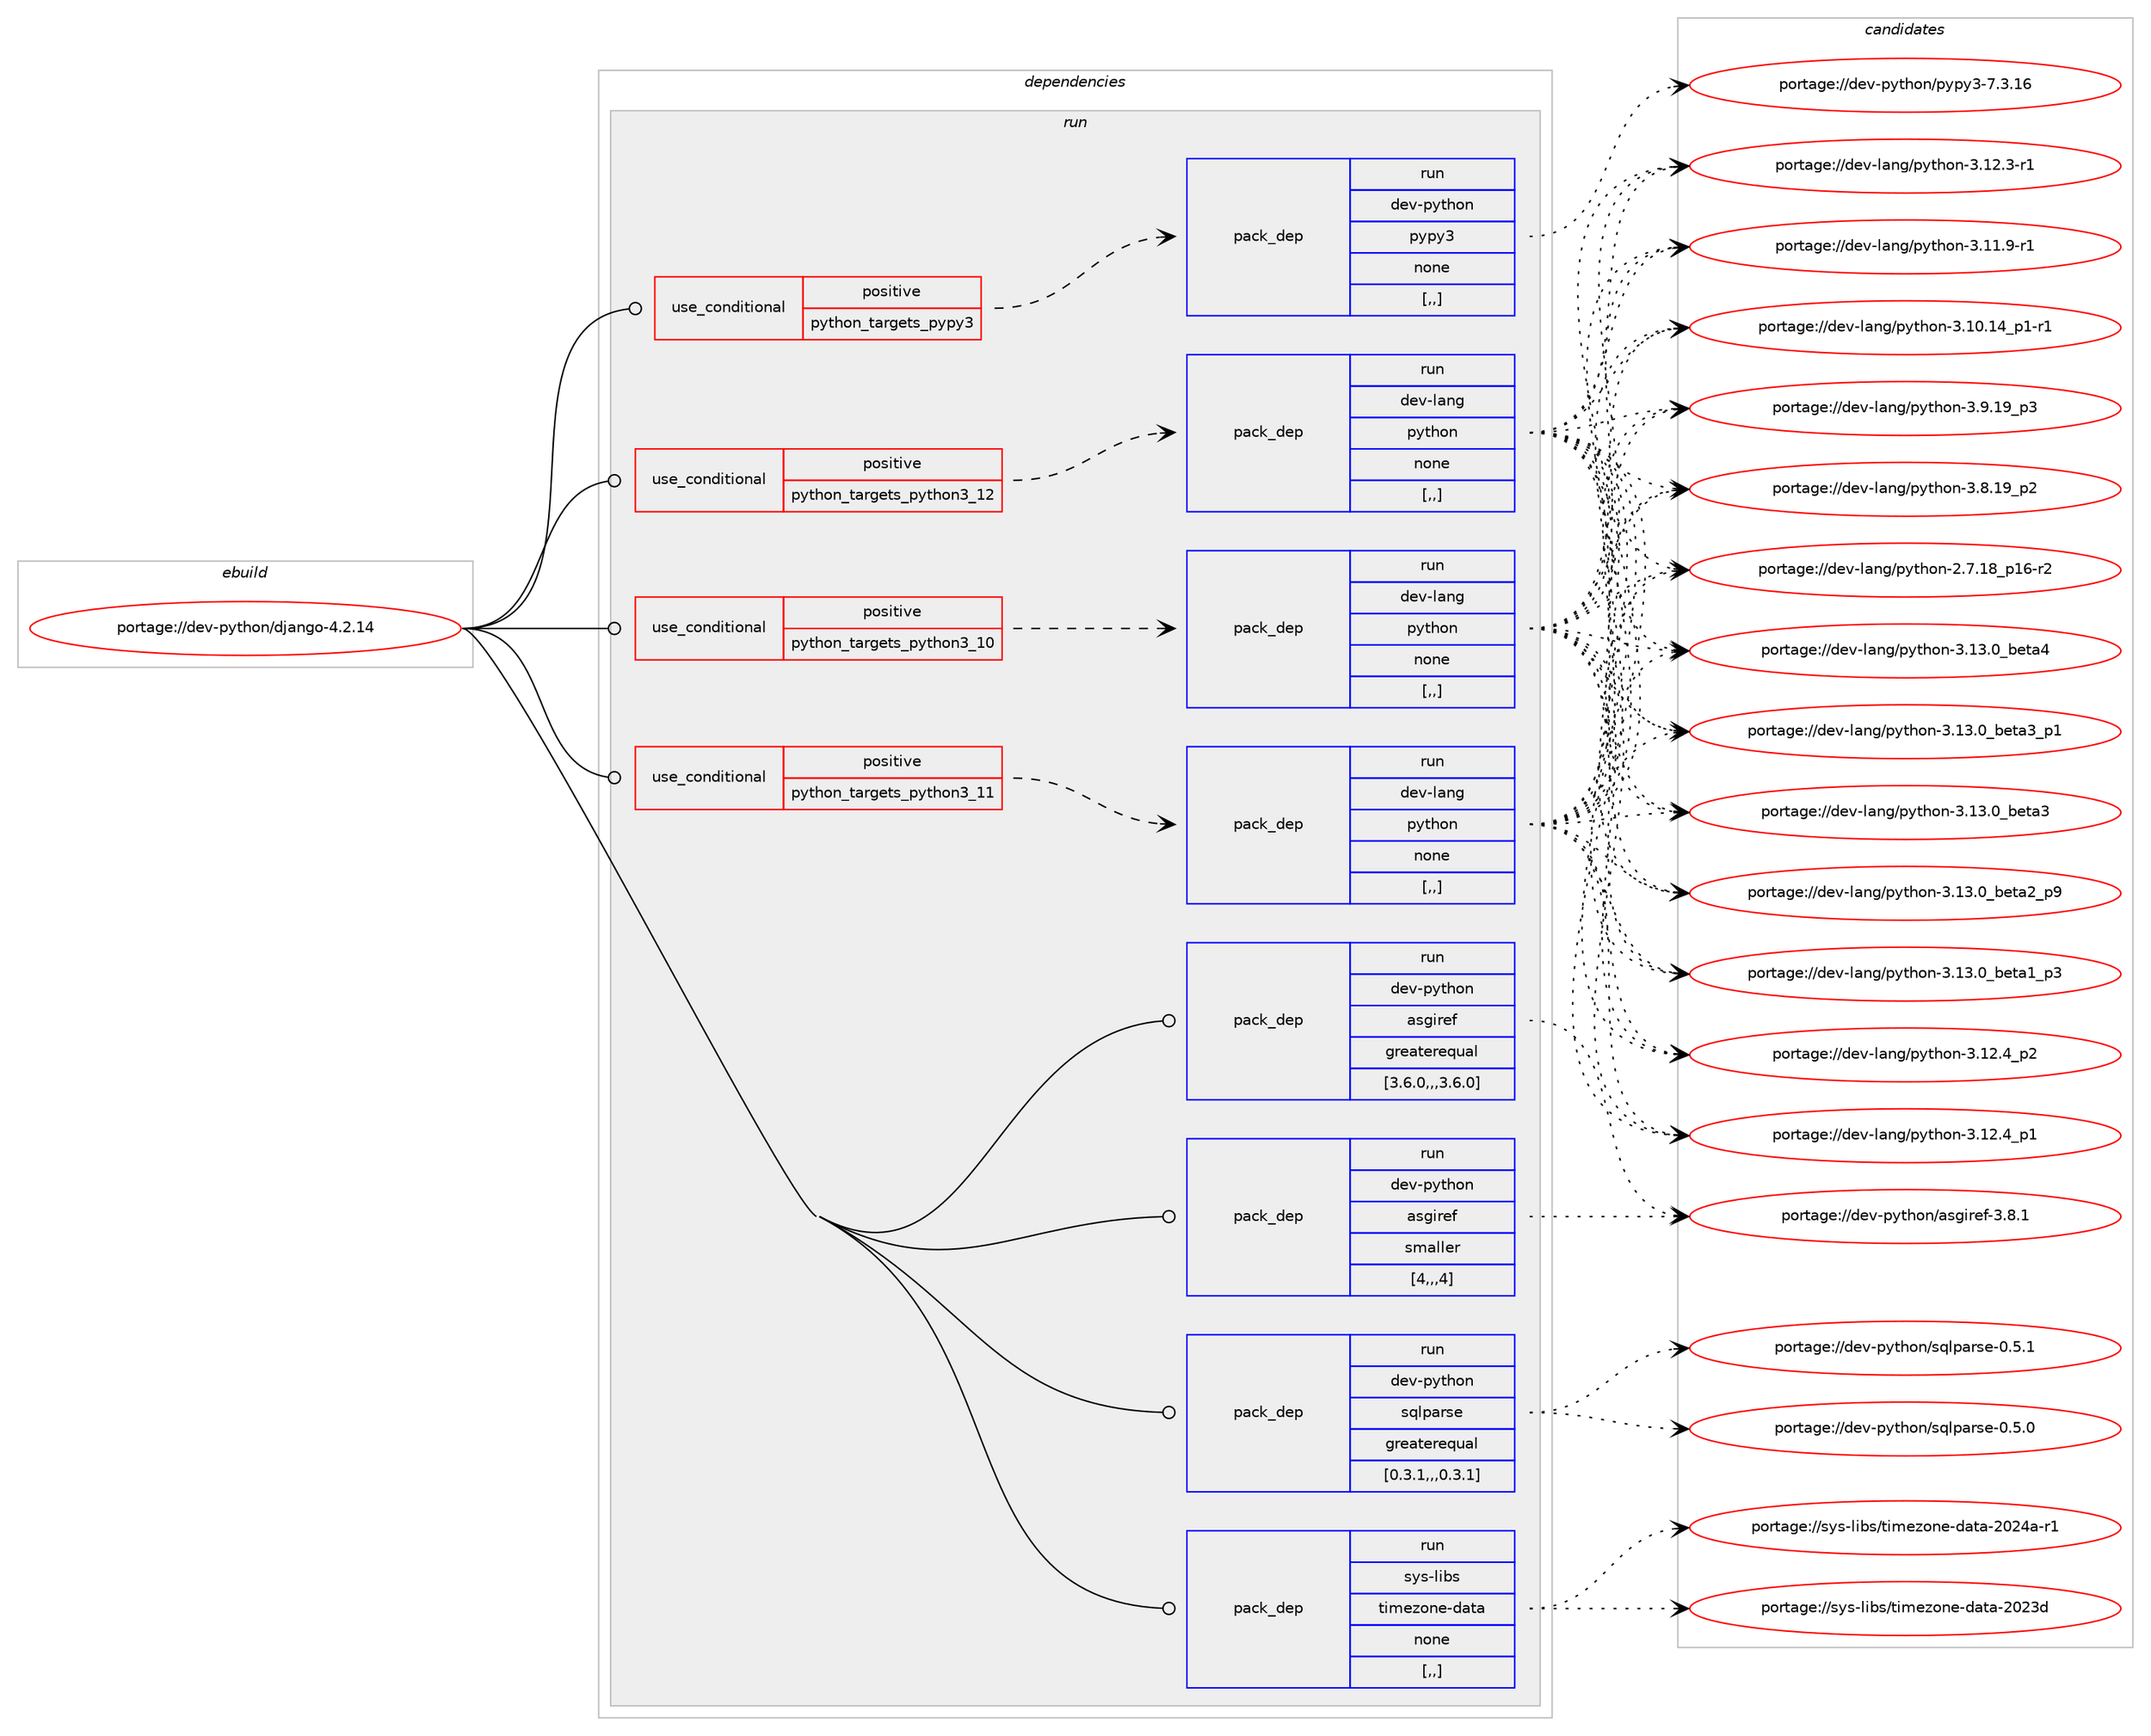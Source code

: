 digraph prolog {

# *************
# Graph options
# *************

newrank=true;
concentrate=true;
compound=true;
graph [rankdir=LR,fontname=Helvetica,fontsize=10,ranksep=1.5];#, ranksep=2.5, nodesep=0.2];
edge  [arrowhead=vee];
node  [fontname=Helvetica,fontsize=10];

# **********
# The ebuild
# **********

subgraph cluster_leftcol {
color=gray;
label=<<i>ebuild</i>>;
id [label="portage://dev-python/django-4.2.14", color=red, width=4, href="../dev-python/django-4.2.14.svg"];
}

# ****************
# The dependencies
# ****************

subgraph cluster_midcol {
color=gray;
label=<<i>dependencies</i>>;
subgraph cluster_compile {
fillcolor="#eeeeee";
style=filled;
label=<<i>compile</i>>;
}
subgraph cluster_compileandrun {
fillcolor="#eeeeee";
style=filled;
label=<<i>compile and run</i>>;
}
subgraph cluster_run {
fillcolor="#eeeeee";
style=filled;
label=<<i>run</i>>;
subgraph cond32421 {
dependency145559 [label=<<TABLE BORDER="0" CELLBORDER="1" CELLSPACING="0" CELLPADDING="4"><TR><TD ROWSPAN="3" CELLPADDING="10">use_conditional</TD></TR><TR><TD>positive</TD></TR><TR><TD>python_targets_pypy3</TD></TR></TABLE>>, shape=none, color=red];
subgraph pack111890 {
dependency145560 [label=<<TABLE BORDER="0" CELLBORDER="1" CELLSPACING="0" CELLPADDING="4" WIDTH="220"><TR><TD ROWSPAN="6" CELLPADDING="30">pack_dep</TD></TR><TR><TD WIDTH="110">run</TD></TR><TR><TD>dev-python</TD></TR><TR><TD>pypy3</TD></TR><TR><TD>none</TD></TR><TR><TD>[,,]</TD></TR></TABLE>>, shape=none, color=blue];
}
dependency145559:e -> dependency145560:w [weight=20,style="dashed",arrowhead="vee"];
}
id:e -> dependency145559:w [weight=20,style="solid",arrowhead="odot"];
subgraph cond32422 {
dependency145561 [label=<<TABLE BORDER="0" CELLBORDER="1" CELLSPACING="0" CELLPADDING="4"><TR><TD ROWSPAN="3" CELLPADDING="10">use_conditional</TD></TR><TR><TD>positive</TD></TR><TR><TD>python_targets_python3_10</TD></TR></TABLE>>, shape=none, color=red];
subgraph pack111891 {
dependency145562 [label=<<TABLE BORDER="0" CELLBORDER="1" CELLSPACING="0" CELLPADDING="4" WIDTH="220"><TR><TD ROWSPAN="6" CELLPADDING="30">pack_dep</TD></TR><TR><TD WIDTH="110">run</TD></TR><TR><TD>dev-lang</TD></TR><TR><TD>python</TD></TR><TR><TD>none</TD></TR><TR><TD>[,,]</TD></TR></TABLE>>, shape=none, color=blue];
}
dependency145561:e -> dependency145562:w [weight=20,style="dashed",arrowhead="vee"];
}
id:e -> dependency145561:w [weight=20,style="solid",arrowhead="odot"];
subgraph cond32423 {
dependency145563 [label=<<TABLE BORDER="0" CELLBORDER="1" CELLSPACING="0" CELLPADDING="4"><TR><TD ROWSPAN="3" CELLPADDING="10">use_conditional</TD></TR><TR><TD>positive</TD></TR><TR><TD>python_targets_python3_11</TD></TR></TABLE>>, shape=none, color=red];
subgraph pack111892 {
dependency145564 [label=<<TABLE BORDER="0" CELLBORDER="1" CELLSPACING="0" CELLPADDING="4" WIDTH="220"><TR><TD ROWSPAN="6" CELLPADDING="30">pack_dep</TD></TR><TR><TD WIDTH="110">run</TD></TR><TR><TD>dev-lang</TD></TR><TR><TD>python</TD></TR><TR><TD>none</TD></TR><TR><TD>[,,]</TD></TR></TABLE>>, shape=none, color=blue];
}
dependency145563:e -> dependency145564:w [weight=20,style="dashed",arrowhead="vee"];
}
id:e -> dependency145563:w [weight=20,style="solid",arrowhead="odot"];
subgraph cond32424 {
dependency145565 [label=<<TABLE BORDER="0" CELLBORDER="1" CELLSPACING="0" CELLPADDING="4"><TR><TD ROWSPAN="3" CELLPADDING="10">use_conditional</TD></TR><TR><TD>positive</TD></TR><TR><TD>python_targets_python3_12</TD></TR></TABLE>>, shape=none, color=red];
subgraph pack111893 {
dependency145566 [label=<<TABLE BORDER="0" CELLBORDER="1" CELLSPACING="0" CELLPADDING="4" WIDTH="220"><TR><TD ROWSPAN="6" CELLPADDING="30">pack_dep</TD></TR><TR><TD WIDTH="110">run</TD></TR><TR><TD>dev-lang</TD></TR><TR><TD>python</TD></TR><TR><TD>none</TD></TR><TR><TD>[,,]</TD></TR></TABLE>>, shape=none, color=blue];
}
dependency145565:e -> dependency145566:w [weight=20,style="dashed",arrowhead="vee"];
}
id:e -> dependency145565:w [weight=20,style="solid",arrowhead="odot"];
subgraph pack111894 {
dependency145567 [label=<<TABLE BORDER="0" CELLBORDER="1" CELLSPACING="0" CELLPADDING="4" WIDTH="220"><TR><TD ROWSPAN="6" CELLPADDING="30">pack_dep</TD></TR><TR><TD WIDTH="110">run</TD></TR><TR><TD>dev-python</TD></TR><TR><TD>asgiref</TD></TR><TR><TD>greaterequal</TD></TR><TR><TD>[3.6.0,,,3.6.0]</TD></TR></TABLE>>, shape=none, color=blue];
}
id:e -> dependency145567:w [weight=20,style="solid",arrowhead="odot"];
subgraph pack111895 {
dependency145568 [label=<<TABLE BORDER="0" CELLBORDER="1" CELLSPACING="0" CELLPADDING="4" WIDTH="220"><TR><TD ROWSPAN="6" CELLPADDING="30">pack_dep</TD></TR><TR><TD WIDTH="110">run</TD></TR><TR><TD>dev-python</TD></TR><TR><TD>asgiref</TD></TR><TR><TD>smaller</TD></TR><TR><TD>[4,,,4]</TD></TR></TABLE>>, shape=none, color=blue];
}
id:e -> dependency145568:w [weight=20,style="solid",arrowhead="odot"];
subgraph pack111896 {
dependency145569 [label=<<TABLE BORDER="0" CELLBORDER="1" CELLSPACING="0" CELLPADDING="4" WIDTH="220"><TR><TD ROWSPAN="6" CELLPADDING="30">pack_dep</TD></TR><TR><TD WIDTH="110">run</TD></TR><TR><TD>dev-python</TD></TR><TR><TD>sqlparse</TD></TR><TR><TD>greaterequal</TD></TR><TR><TD>[0.3.1,,,0.3.1]</TD></TR></TABLE>>, shape=none, color=blue];
}
id:e -> dependency145569:w [weight=20,style="solid",arrowhead="odot"];
subgraph pack111897 {
dependency145570 [label=<<TABLE BORDER="0" CELLBORDER="1" CELLSPACING="0" CELLPADDING="4" WIDTH="220"><TR><TD ROWSPAN="6" CELLPADDING="30">pack_dep</TD></TR><TR><TD WIDTH="110">run</TD></TR><TR><TD>sys-libs</TD></TR><TR><TD>timezone-data</TD></TR><TR><TD>none</TD></TR><TR><TD>[,,]</TD></TR></TABLE>>, shape=none, color=blue];
}
id:e -> dependency145570:w [weight=20,style="solid",arrowhead="odot"];
}
}

# **************
# The candidates
# **************

subgraph cluster_choices {
rank=same;
color=gray;
label=<<i>candidates</i>>;

subgraph choice111890 {
color=black;
nodesep=1;
choice10010111845112121116104111110471121211121215145554651464954 [label="portage://dev-python/pypy3-7.3.16", color=red, width=4,href="../dev-python/pypy3-7.3.16.svg"];
dependency145560:e -> choice10010111845112121116104111110471121211121215145554651464954:w [style=dotted,weight="100"];
}
subgraph choice111891 {
color=black;
nodesep=1;
choice1001011184510897110103471121211161041111104551464951464895981011169752 [label="portage://dev-lang/python-3.13.0_beta4", color=red, width=4,href="../dev-lang/python-3.13.0_beta4.svg"];
choice10010111845108971101034711212111610411111045514649514648959810111697519511249 [label="portage://dev-lang/python-3.13.0_beta3_p1", color=red, width=4,href="../dev-lang/python-3.13.0_beta3_p1.svg"];
choice1001011184510897110103471121211161041111104551464951464895981011169751 [label="portage://dev-lang/python-3.13.0_beta3", color=red, width=4,href="../dev-lang/python-3.13.0_beta3.svg"];
choice10010111845108971101034711212111610411111045514649514648959810111697509511257 [label="portage://dev-lang/python-3.13.0_beta2_p9", color=red, width=4,href="../dev-lang/python-3.13.0_beta2_p9.svg"];
choice10010111845108971101034711212111610411111045514649514648959810111697499511251 [label="portage://dev-lang/python-3.13.0_beta1_p3", color=red, width=4,href="../dev-lang/python-3.13.0_beta1_p3.svg"];
choice100101118451089711010347112121116104111110455146495046529511250 [label="portage://dev-lang/python-3.12.4_p2", color=red, width=4,href="../dev-lang/python-3.12.4_p2.svg"];
choice100101118451089711010347112121116104111110455146495046529511249 [label="portage://dev-lang/python-3.12.4_p1", color=red, width=4,href="../dev-lang/python-3.12.4_p1.svg"];
choice100101118451089711010347112121116104111110455146495046514511449 [label="portage://dev-lang/python-3.12.3-r1", color=red, width=4,href="../dev-lang/python-3.12.3-r1.svg"];
choice100101118451089711010347112121116104111110455146494946574511449 [label="portage://dev-lang/python-3.11.9-r1", color=red, width=4,href="../dev-lang/python-3.11.9-r1.svg"];
choice100101118451089711010347112121116104111110455146494846495295112494511449 [label="portage://dev-lang/python-3.10.14_p1-r1", color=red, width=4,href="../dev-lang/python-3.10.14_p1-r1.svg"];
choice100101118451089711010347112121116104111110455146574649579511251 [label="portage://dev-lang/python-3.9.19_p3", color=red, width=4,href="../dev-lang/python-3.9.19_p3.svg"];
choice100101118451089711010347112121116104111110455146564649579511250 [label="portage://dev-lang/python-3.8.19_p2", color=red, width=4,href="../dev-lang/python-3.8.19_p2.svg"];
choice100101118451089711010347112121116104111110455046554649569511249544511450 [label="portage://dev-lang/python-2.7.18_p16-r2", color=red, width=4,href="../dev-lang/python-2.7.18_p16-r2.svg"];
dependency145562:e -> choice1001011184510897110103471121211161041111104551464951464895981011169752:w [style=dotted,weight="100"];
dependency145562:e -> choice10010111845108971101034711212111610411111045514649514648959810111697519511249:w [style=dotted,weight="100"];
dependency145562:e -> choice1001011184510897110103471121211161041111104551464951464895981011169751:w [style=dotted,weight="100"];
dependency145562:e -> choice10010111845108971101034711212111610411111045514649514648959810111697509511257:w [style=dotted,weight="100"];
dependency145562:e -> choice10010111845108971101034711212111610411111045514649514648959810111697499511251:w [style=dotted,weight="100"];
dependency145562:e -> choice100101118451089711010347112121116104111110455146495046529511250:w [style=dotted,weight="100"];
dependency145562:e -> choice100101118451089711010347112121116104111110455146495046529511249:w [style=dotted,weight="100"];
dependency145562:e -> choice100101118451089711010347112121116104111110455146495046514511449:w [style=dotted,weight="100"];
dependency145562:e -> choice100101118451089711010347112121116104111110455146494946574511449:w [style=dotted,weight="100"];
dependency145562:e -> choice100101118451089711010347112121116104111110455146494846495295112494511449:w [style=dotted,weight="100"];
dependency145562:e -> choice100101118451089711010347112121116104111110455146574649579511251:w [style=dotted,weight="100"];
dependency145562:e -> choice100101118451089711010347112121116104111110455146564649579511250:w [style=dotted,weight="100"];
dependency145562:e -> choice100101118451089711010347112121116104111110455046554649569511249544511450:w [style=dotted,weight="100"];
}
subgraph choice111892 {
color=black;
nodesep=1;
choice1001011184510897110103471121211161041111104551464951464895981011169752 [label="portage://dev-lang/python-3.13.0_beta4", color=red, width=4,href="../dev-lang/python-3.13.0_beta4.svg"];
choice10010111845108971101034711212111610411111045514649514648959810111697519511249 [label="portage://dev-lang/python-3.13.0_beta3_p1", color=red, width=4,href="../dev-lang/python-3.13.0_beta3_p1.svg"];
choice1001011184510897110103471121211161041111104551464951464895981011169751 [label="portage://dev-lang/python-3.13.0_beta3", color=red, width=4,href="../dev-lang/python-3.13.0_beta3.svg"];
choice10010111845108971101034711212111610411111045514649514648959810111697509511257 [label="portage://dev-lang/python-3.13.0_beta2_p9", color=red, width=4,href="../dev-lang/python-3.13.0_beta2_p9.svg"];
choice10010111845108971101034711212111610411111045514649514648959810111697499511251 [label="portage://dev-lang/python-3.13.0_beta1_p3", color=red, width=4,href="../dev-lang/python-3.13.0_beta1_p3.svg"];
choice100101118451089711010347112121116104111110455146495046529511250 [label="portage://dev-lang/python-3.12.4_p2", color=red, width=4,href="../dev-lang/python-3.12.4_p2.svg"];
choice100101118451089711010347112121116104111110455146495046529511249 [label="portage://dev-lang/python-3.12.4_p1", color=red, width=4,href="../dev-lang/python-3.12.4_p1.svg"];
choice100101118451089711010347112121116104111110455146495046514511449 [label="portage://dev-lang/python-3.12.3-r1", color=red, width=4,href="../dev-lang/python-3.12.3-r1.svg"];
choice100101118451089711010347112121116104111110455146494946574511449 [label="portage://dev-lang/python-3.11.9-r1", color=red, width=4,href="../dev-lang/python-3.11.9-r1.svg"];
choice100101118451089711010347112121116104111110455146494846495295112494511449 [label="portage://dev-lang/python-3.10.14_p1-r1", color=red, width=4,href="../dev-lang/python-3.10.14_p1-r1.svg"];
choice100101118451089711010347112121116104111110455146574649579511251 [label="portage://dev-lang/python-3.9.19_p3", color=red, width=4,href="../dev-lang/python-3.9.19_p3.svg"];
choice100101118451089711010347112121116104111110455146564649579511250 [label="portage://dev-lang/python-3.8.19_p2", color=red, width=4,href="../dev-lang/python-3.8.19_p2.svg"];
choice100101118451089711010347112121116104111110455046554649569511249544511450 [label="portage://dev-lang/python-2.7.18_p16-r2", color=red, width=4,href="../dev-lang/python-2.7.18_p16-r2.svg"];
dependency145564:e -> choice1001011184510897110103471121211161041111104551464951464895981011169752:w [style=dotted,weight="100"];
dependency145564:e -> choice10010111845108971101034711212111610411111045514649514648959810111697519511249:w [style=dotted,weight="100"];
dependency145564:e -> choice1001011184510897110103471121211161041111104551464951464895981011169751:w [style=dotted,weight="100"];
dependency145564:e -> choice10010111845108971101034711212111610411111045514649514648959810111697509511257:w [style=dotted,weight="100"];
dependency145564:e -> choice10010111845108971101034711212111610411111045514649514648959810111697499511251:w [style=dotted,weight="100"];
dependency145564:e -> choice100101118451089711010347112121116104111110455146495046529511250:w [style=dotted,weight="100"];
dependency145564:e -> choice100101118451089711010347112121116104111110455146495046529511249:w [style=dotted,weight="100"];
dependency145564:e -> choice100101118451089711010347112121116104111110455146495046514511449:w [style=dotted,weight="100"];
dependency145564:e -> choice100101118451089711010347112121116104111110455146494946574511449:w [style=dotted,weight="100"];
dependency145564:e -> choice100101118451089711010347112121116104111110455146494846495295112494511449:w [style=dotted,weight="100"];
dependency145564:e -> choice100101118451089711010347112121116104111110455146574649579511251:w [style=dotted,weight="100"];
dependency145564:e -> choice100101118451089711010347112121116104111110455146564649579511250:w [style=dotted,weight="100"];
dependency145564:e -> choice100101118451089711010347112121116104111110455046554649569511249544511450:w [style=dotted,weight="100"];
}
subgraph choice111893 {
color=black;
nodesep=1;
choice1001011184510897110103471121211161041111104551464951464895981011169752 [label="portage://dev-lang/python-3.13.0_beta4", color=red, width=4,href="../dev-lang/python-3.13.0_beta4.svg"];
choice10010111845108971101034711212111610411111045514649514648959810111697519511249 [label="portage://dev-lang/python-3.13.0_beta3_p1", color=red, width=4,href="../dev-lang/python-3.13.0_beta3_p1.svg"];
choice1001011184510897110103471121211161041111104551464951464895981011169751 [label="portage://dev-lang/python-3.13.0_beta3", color=red, width=4,href="../dev-lang/python-3.13.0_beta3.svg"];
choice10010111845108971101034711212111610411111045514649514648959810111697509511257 [label="portage://dev-lang/python-3.13.0_beta2_p9", color=red, width=4,href="../dev-lang/python-3.13.0_beta2_p9.svg"];
choice10010111845108971101034711212111610411111045514649514648959810111697499511251 [label="portage://dev-lang/python-3.13.0_beta1_p3", color=red, width=4,href="../dev-lang/python-3.13.0_beta1_p3.svg"];
choice100101118451089711010347112121116104111110455146495046529511250 [label="portage://dev-lang/python-3.12.4_p2", color=red, width=4,href="../dev-lang/python-3.12.4_p2.svg"];
choice100101118451089711010347112121116104111110455146495046529511249 [label="portage://dev-lang/python-3.12.4_p1", color=red, width=4,href="../dev-lang/python-3.12.4_p1.svg"];
choice100101118451089711010347112121116104111110455146495046514511449 [label="portage://dev-lang/python-3.12.3-r1", color=red, width=4,href="../dev-lang/python-3.12.3-r1.svg"];
choice100101118451089711010347112121116104111110455146494946574511449 [label="portage://dev-lang/python-3.11.9-r1", color=red, width=4,href="../dev-lang/python-3.11.9-r1.svg"];
choice100101118451089711010347112121116104111110455146494846495295112494511449 [label="portage://dev-lang/python-3.10.14_p1-r1", color=red, width=4,href="../dev-lang/python-3.10.14_p1-r1.svg"];
choice100101118451089711010347112121116104111110455146574649579511251 [label="portage://dev-lang/python-3.9.19_p3", color=red, width=4,href="../dev-lang/python-3.9.19_p3.svg"];
choice100101118451089711010347112121116104111110455146564649579511250 [label="portage://dev-lang/python-3.8.19_p2", color=red, width=4,href="../dev-lang/python-3.8.19_p2.svg"];
choice100101118451089711010347112121116104111110455046554649569511249544511450 [label="portage://dev-lang/python-2.7.18_p16-r2", color=red, width=4,href="../dev-lang/python-2.7.18_p16-r2.svg"];
dependency145566:e -> choice1001011184510897110103471121211161041111104551464951464895981011169752:w [style=dotted,weight="100"];
dependency145566:e -> choice10010111845108971101034711212111610411111045514649514648959810111697519511249:w [style=dotted,weight="100"];
dependency145566:e -> choice1001011184510897110103471121211161041111104551464951464895981011169751:w [style=dotted,weight="100"];
dependency145566:e -> choice10010111845108971101034711212111610411111045514649514648959810111697509511257:w [style=dotted,weight="100"];
dependency145566:e -> choice10010111845108971101034711212111610411111045514649514648959810111697499511251:w [style=dotted,weight="100"];
dependency145566:e -> choice100101118451089711010347112121116104111110455146495046529511250:w [style=dotted,weight="100"];
dependency145566:e -> choice100101118451089711010347112121116104111110455146495046529511249:w [style=dotted,weight="100"];
dependency145566:e -> choice100101118451089711010347112121116104111110455146495046514511449:w [style=dotted,weight="100"];
dependency145566:e -> choice100101118451089711010347112121116104111110455146494946574511449:w [style=dotted,weight="100"];
dependency145566:e -> choice100101118451089711010347112121116104111110455146494846495295112494511449:w [style=dotted,weight="100"];
dependency145566:e -> choice100101118451089711010347112121116104111110455146574649579511251:w [style=dotted,weight="100"];
dependency145566:e -> choice100101118451089711010347112121116104111110455146564649579511250:w [style=dotted,weight="100"];
dependency145566:e -> choice100101118451089711010347112121116104111110455046554649569511249544511450:w [style=dotted,weight="100"];
}
subgraph choice111894 {
color=black;
nodesep=1;
choice100101118451121211161041111104797115103105114101102455146564649 [label="portage://dev-python/asgiref-3.8.1", color=red, width=4,href="../dev-python/asgiref-3.8.1.svg"];
dependency145567:e -> choice100101118451121211161041111104797115103105114101102455146564649:w [style=dotted,weight="100"];
}
subgraph choice111895 {
color=black;
nodesep=1;
choice100101118451121211161041111104797115103105114101102455146564649 [label="portage://dev-python/asgiref-3.8.1", color=red, width=4,href="../dev-python/asgiref-3.8.1.svg"];
dependency145568:e -> choice100101118451121211161041111104797115103105114101102455146564649:w [style=dotted,weight="100"];
}
subgraph choice111896 {
color=black;
nodesep=1;
choice100101118451121211161041111104711511310811297114115101454846534649 [label="portage://dev-python/sqlparse-0.5.1", color=red, width=4,href="../dev-python/sqlparse-0.5.1.svg"];
choice100101118451121211161041111104711511310811297114115101454846534648 [label="portage://dev-python/sqlparse-0.5.0", color=red, width=4,href="../dev-python/sqlparse-0.5.0.svg"];
dependency145569:e -> choice100101118451121211161041111104711511310811297114115101454846534649:w [style=dotted,weight="100"];
dependency145569:e -> choice100101118451121211161041111104711511310811297114115101454846534648:w [style=dotted,weight="100"];
}
subgraph choice111897 {
color=black;
nodesep=1;
choice1151211154510810598115471161051091011221111101014510097116974550485052974511449 [label="portage://sys-libs/timezone-data-2024a-r1", color=red, width=4,href="../sys-libs/timezone-data-2024a-r1.svg"];
choice1151211154510810598115471161051091011221111101014510097116974550485051100 [label="portage://sys-libs/timezone-data-2023d", color=red, width=4,href="../sys-libs/timezone-data-2023d.svg"];
dependency145570:e -> choice1151211154510810598115471161051091011221111101014510097116974550485052974511449:w [style=dotted,weight="100"];
dependency145570:e -> choice1151211154510810598115471161051091011221111101014510097116974550485051100:w [style=dotted,weight="100"];
}
}

}
